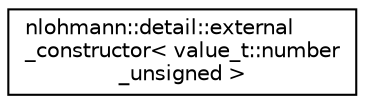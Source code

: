 digraph "Graphical Class Hierarchy"
{
 // INTERACTIVE_SVG=YES
  edge [fontname="Helvetica",fontsize="10",labelfontname="Helvetica",labelfontsize="10"];
  node [fontname="Helvetica",fontsize="10",shape=record];
  rankdir="LR";
  Node1 [label="nlohmann::detail::external\l_constructor\< value_t::number\l_unsigned \>",height=0.2,width=0.4,color="black", fillcolor="white", style="filled",URL="$structnlohmann_1_1detail_1_1external__constructor_3_01value__t_1_1number__unsigned_01_4.html"];
}
